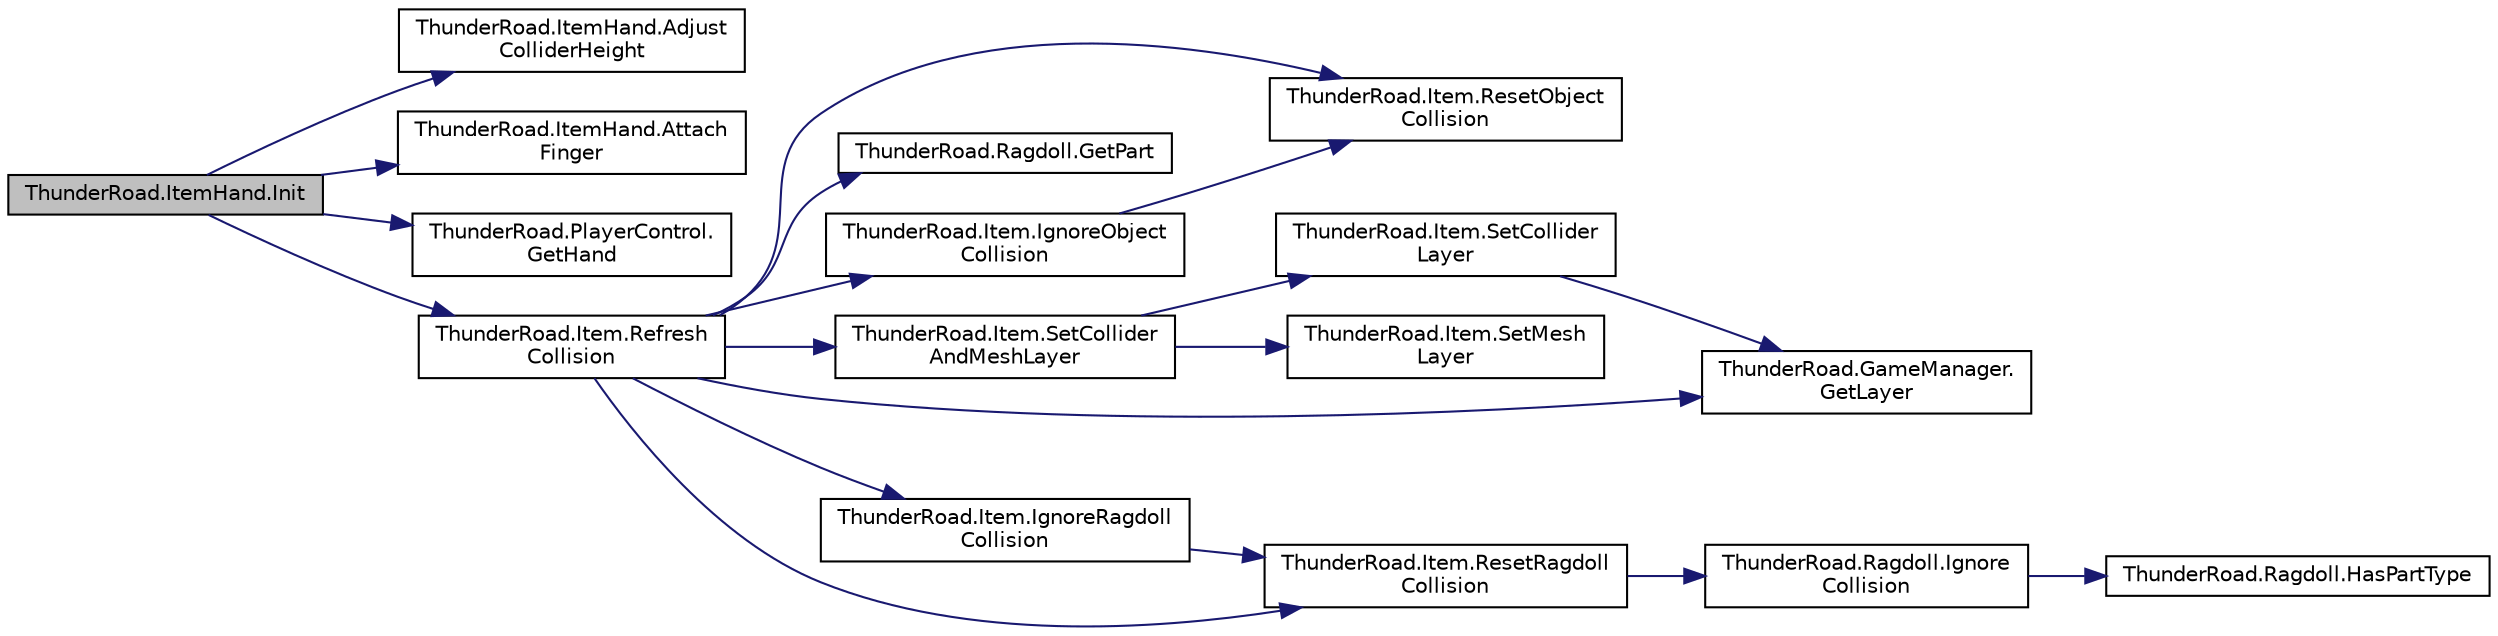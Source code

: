 digraph "ThunderRoad.ItemHand.Init"
{
 // LATEX_PDF_SIZE
  edge [fontname="Helvetica",fontsize="10",labelfontname="Helvetica",labelfontsize="10"];
  node [fontname="Helvetica",fontsize="10",shape=record];
  rankdir="LR";
  Node1 [label="ThunderRoad.ItemHand.Init",height=0.2,width=0.4,color="black", fillcolor="grey75", style="filled", fontcolor="black",tooltip="Initializes the specified player hand."];
  Node1 -> Node2 [color="midnightblue",fontsize="10",style="solid",fontname="Helvetica"];
  Node2 [label="ThunderRoad.ItemHand.Adjust\lColliderHeight",height=0.2,width=0.4,color="black", fillcolor="white", style="filled",URL="$class_thunder_road_1_1_item_hand.html#a96802c0e59aa52a2c9363fbee1b7e472",tooltip="Adjusts the height of the collider."];
  Node1 -> Node3 [color="midnightblue",fontsize="10",style="solid",fontname="Helvetica"];
  Node3 [label="ThunderRoad.ItemHand.Attach\lFinger",height=0.2,width=0.4,color="black", fillcolor="white", style="filled",URL="$class_thunder_road_1_1_item_hand.html#a36ea0f36cf00d546d4738c6df899c081",tooltip="Attaches the finger."];
  Node1 -> Node4 [color="midnightblue",fontsize="10",style="solid",fontname="Helvetica"];
  Node4 [label="ThunderRoad.PlayerControl.\lGetHand",height=0.2,width=0.4,color="black", fillcolor="white", style="filled",URL="$class_thunder_road_1_1_player_control.html#a35f9d9f52e8ffc5ad4a3b3a8a18541b9",tooltip="Gets the hand."];
  Node1 -> Node5 [color="midnightblue",fontsize="10",style="solid",fontname="Helvetica"];
  Node5 [label="ThunderRoad.Item.Refresh\lCollision",height=0.2,width=0.4,color="black", fillcolor="white", style="filled",URL="$class_thunder_road_1_1_item.html#a6a4c857535cb043d56ddf774e1f7f390",tooltip="Refreshes the collision."];
  Node5 -> Node6 [color="midnightblue",fontsize="10",style="solid",fontname="Helvetica"];
  Node6 [label="ThunderRoad.GameManager.\lGetLayer",height=0.2,width=0.4,color="black", fillcolor="white", style="filled",URL="$class_thunder_road_1_1_game_manager.html#a4b7e3521ff92f30374062207b6e30352",tooltip="Gets the layer."];
  Node5 -> Node7 [color="midnightblue",fontsize="10",style="solid",fontname="Helvetica"];
  Node7 [label="ThunderRoad.Ragdoll.GetPart",height=0.2,width=0.4,color="black", fillcolor="white", style="filled",URL="$class_thunder_road_1_1_ragdoll.html#a63bb50459ca0652451c1aef3fc8155cb",tooltip="Gets the part."];
  Node5 -> Node8 [color="midnightblue",fontsize="10",style="solid",fontname="Helvetica"];
  Node8 [label="ThunderRoad.Item.IgnoreObject\lCollision",height=0.2,width=0.4,color="black", fillcolor="white", style="filled",URL="$class_thunder_road_1_1_item.html#a7ae74ee7db5dbfa1a0f7f4366eee910f",tooltip="Ignores the object collision."];
  Node8 -> Node9 [color="midnightblue",fontsize="10",style="solid",fontname="Helvetica"];
  Node9 [label="ThunderRoad.Item.ResetObject\lCollision",height=0.2,width=0.4,color="black", fillcolor="white", style="filled",URL="$class_thunder_road_1_1_item.html#a0cb2eaf67cb34ac7856b2c584549902a",tooltip="Resets the object collision."];
  Node5 -> Node10 [color="midnightblue",fontsize="10",style="solid",fontname="Helvetica"];
  Node10 [label="ThunderRoad.Item.IgnoreRagdoll\lCollision",height=0.2,width=0.4,color="black", fillcolor="white", style="filled",URL="$class_thunder_road_1_1_item.html#ab840281a41308d6826a91926b94e7e67",tooltip="Ignores the ragdoll collision."];
  Node10 -> Node11 [color="midnightblue",fontsize="10",style="solid",fontname="Helvetica"];
  Node11 [label="ThunderRoad.Item.ResetRagdoll\lCollision",height=0.2,width=0.4,color="black", fillcolor="white", style="filled",URL="$class_thunder_road_1_1_item.html#a4a7ec512ce5de13942770c4ee678fb40",tooltip="Resets the ragdoll collision."];
  Node11 -> Node12 [color="midnightblue",fontsize="10",style="solid",fontname="Helvetica"];
  Node12 [label="ThunderRoad.Ragdoll.Ignore\lCollision",height=0.2,width=0.4,color="black", fillcolor="white", style="filled",URL="$class_thunder_road_1_1_ragdoll.html#a3429b1cdefa48b676118205483ad9406",tooltip="Ignores the collision."];
  Node12 -> Node13 [color="midnightblue",fontsize="10",style="solid",fontname="Helvetica"];
  Node13 [label="ThunderRoad.Ragdoll.HasPartType",height=0.2,width=0.4,color="black", fillcolor="white", style="filled",URL="$class_thunder_road_1_1_ragdoll.html#a8bf62a566d0502f63a0933c47d747d78",tooltip="Determines whether [has part type] [the specified part types]."];
  Node5 -> Node9 [color="midnightblue",fontsize="10",style="solid",fontname="Helvetica"];
  Node5 -> Node11 [color="midnightblue",fontsize="10",style="solid",fontname="Helvetica"];
  Node5 -> Node14 [color="midnightblue",fontsize="10",style="solid",fontname="Helvetica"];
  Node14 [label="ThunderRoad.Item.SetCollider\lAndMeshLayer",height=0.2,width=0.4,color="black", fillcolor="white", style="filled",URL="$class_thunder_road_1_1_item.html#acc7132d9720dbfbb66910f7042316a71",tooltip="Sets the collider and mesh layer."];
  Node14 -> Node15 [color="midnightblue",fontsize="10",style="solid",fontname="Helvetica"];
  Node15 [label="ThunderRoad.Item.SetCollider\lLayer",height=0.2,width=0.4,color="black", fillcolor="white", style="filled",URL="$class_thunder_road_1_1_item.html#a8ebe3e954b0663e522565567ebe35eb7",tooltip="Sets the collider layer."];
  Node15 -> Node6 [color="midnightblue",fontsize="10",style="solid",fontname="Helvetica"];
  Node14 -> Node16 [color="midnightblue",fontsize="10",style="solid",fontname="Helvetica"];
  Node16 [label="ThunderRoad.Item.SetMesh\lLayer",height=0.2,width=0.4,color="black", fillcolor="white", style="filled",URL="$class_thunder_road_1_1_item.html#af6a9c6fa9e58edfb44799205107c283f",tooltip="Sets the mesh layer."];
}

